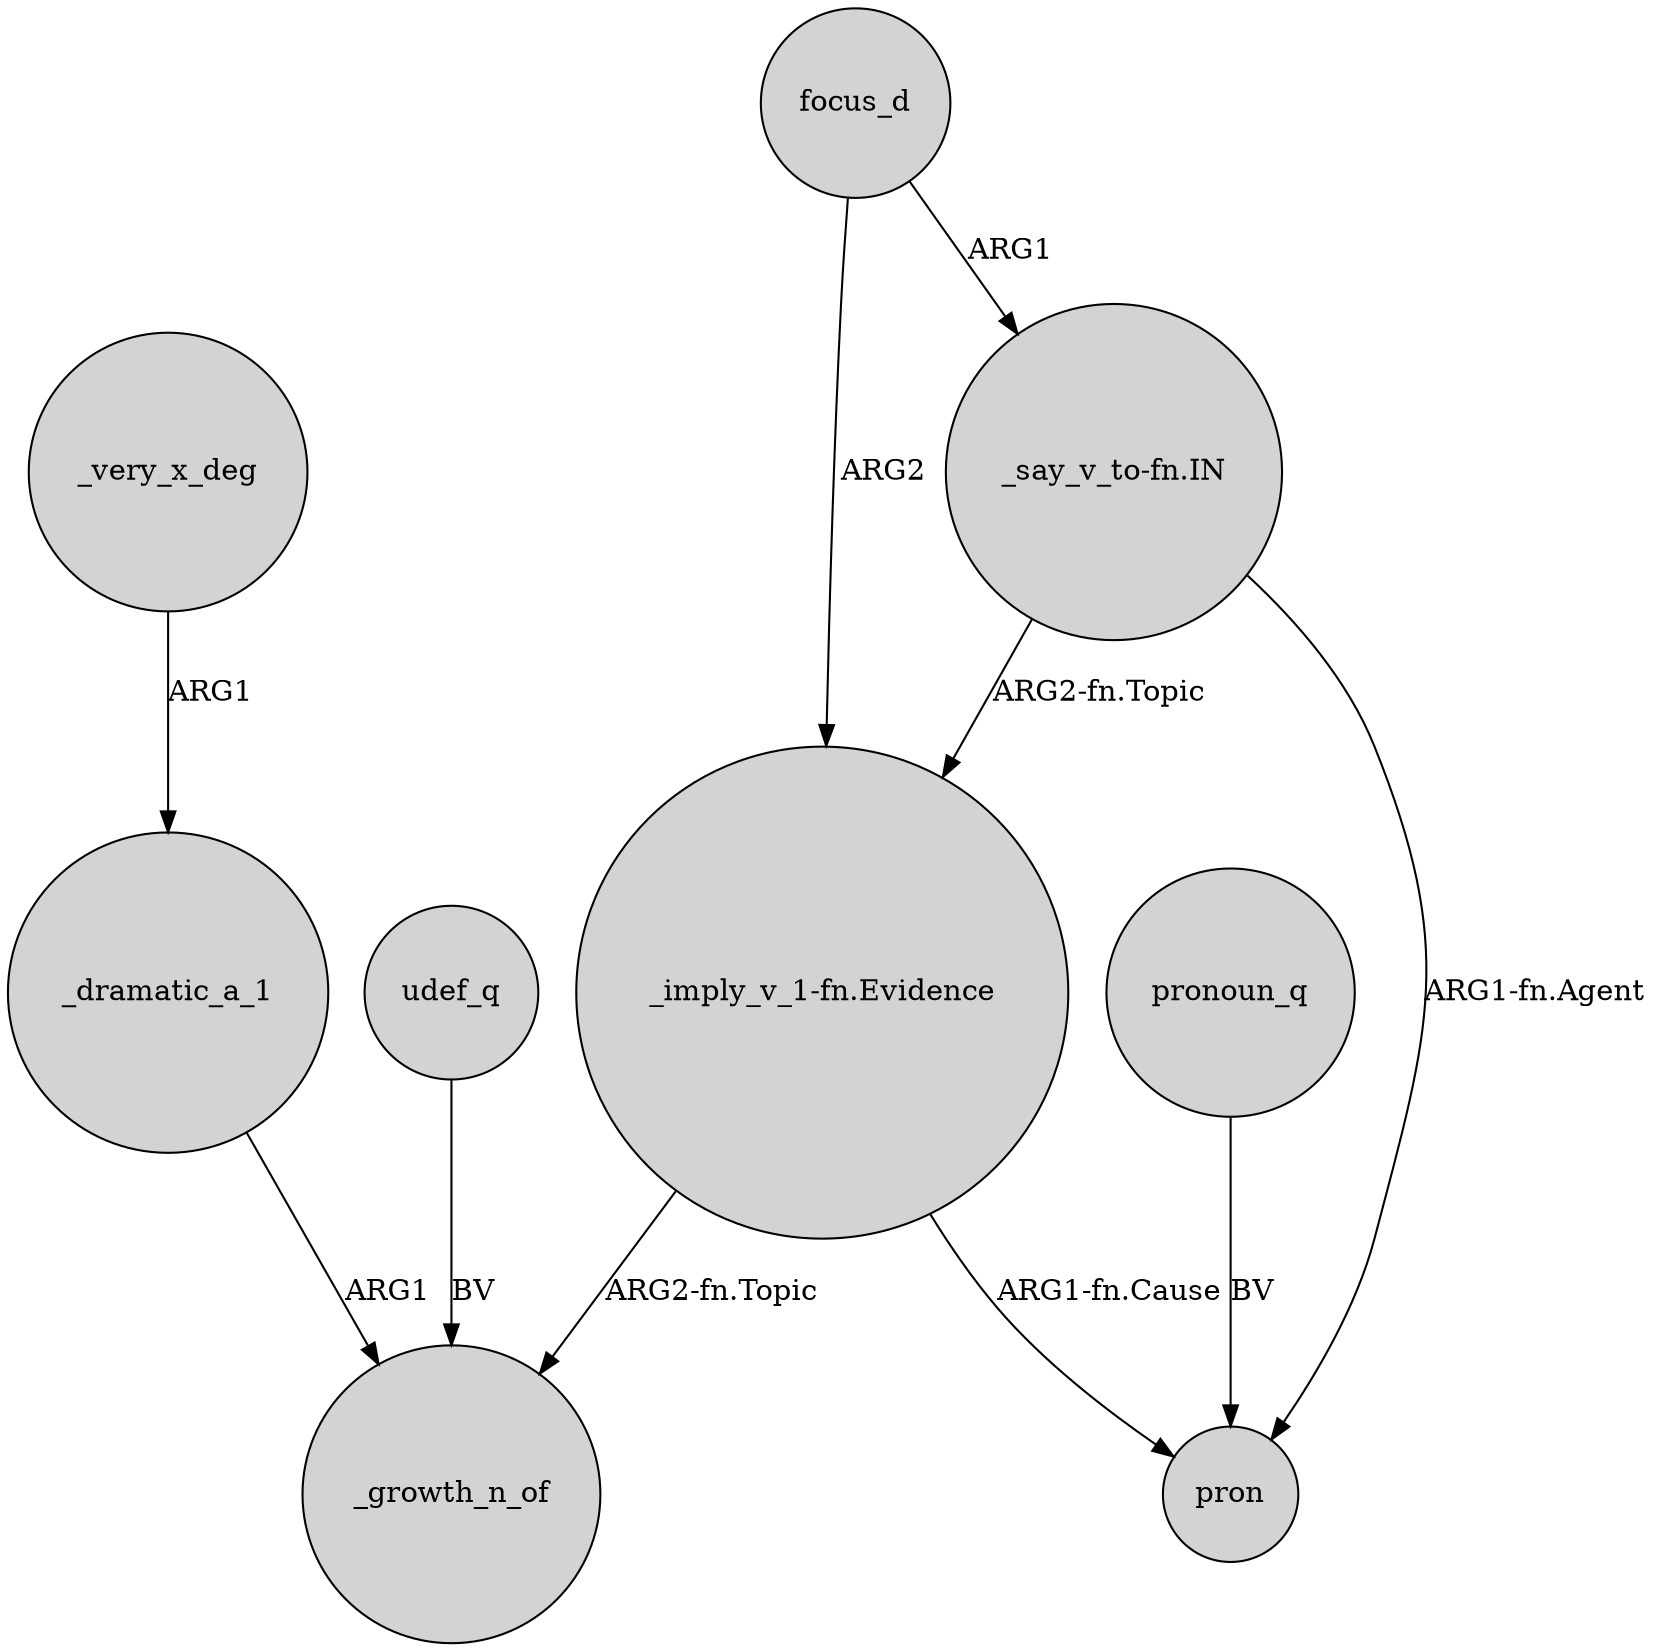 digraph {
	node [shape=circle style=filled]
	"_say_v_to-fn.IN" -> "_imply_v_1-fn.Evidence" [label="ARG2-fn.Topic"]
	"_imply_v_1-fn.Evidence" -> _growth_n_of [label="ARG2-fn.Topic"]
	focus_d -> "_imply_v_1-fn.Evidence" [label=ARG2]
	"_imply_v_1-fn.Evidence" -> pron [label="ARG1-fn.Cause"]
	udef_q -> _growth_n_of [label=BV]
	_very_x_deg -> _dramatic_a_1 [label=ARG1]
	_dramatic_a_1 -> _growth_n_of [label=ARG1]
	focus_d -> "_say_v_to-fn.IN" [label=ARG1]
	"_say_v_to-fn.IN" -> pron [label="ARG1-fn.Agent"]
	pronoun_q -> pron [label=BV]
}
